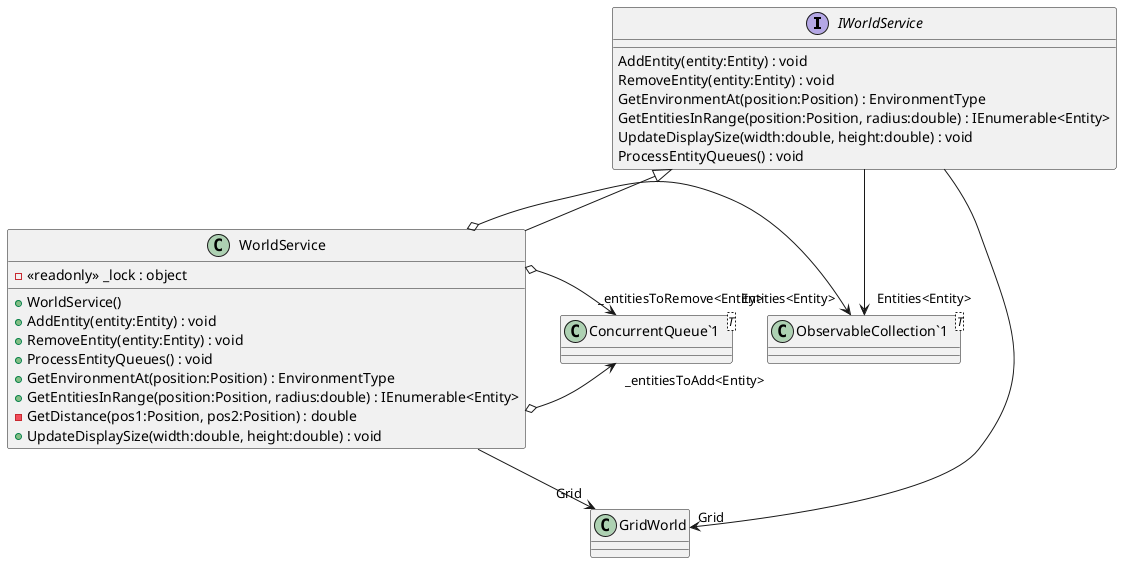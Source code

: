 @startuml
interface IWorldService {
    AddEntity(entity:Entity) : void
    RemoveEntity(entity:Entity) : void
    GetEnvironmentAt(position:Position) : EnvironmentType
    GetEntitiesInRange(position:Position, radius:double) : IEnumerable<Entity>
    UpdateDisplaySize(width:double, height:double) : void
    ProcessEntityQueues() : void
}
class WorldService {
    - <<readonly>> _lock : object
    + WorldService()
    + AddEntity(entity:Entity) : void
    + RemoveEntity(entity:Entity) : void
    + ProcessEntityQueues() : void
    + GetEnvironmentAt(position:Position) : EnvironmentType
    + GetEntitiesInRange(position:Position, radius:double) : IEnumerable<Entity>
    - GetDistance(pos1:Position, pos2:Position) : double
    + UpdateDisplaySize(width:double, height:double) : void
}
class "ObservableCollection`1"<T> {
}
class "ConcurrentQueue`1"<T> {
}
IWorldService --> "Entities<Entity>" "ObservableCollection`1"
IWorldService --> "Grid" GridWorld
IWorldService <|-- WorldService
WorldService o-> "Entities<Entity>" "ObservableCollection`1"
WorldService o-> "_entitiesToAdd<Entity>" "ConcurrentQueue`1"
WorldService o-> "_entitiesToRemove<Entity>" "ConcurrentQueue`1"
WorldService --> "Grid" GridWorld
@enduml
